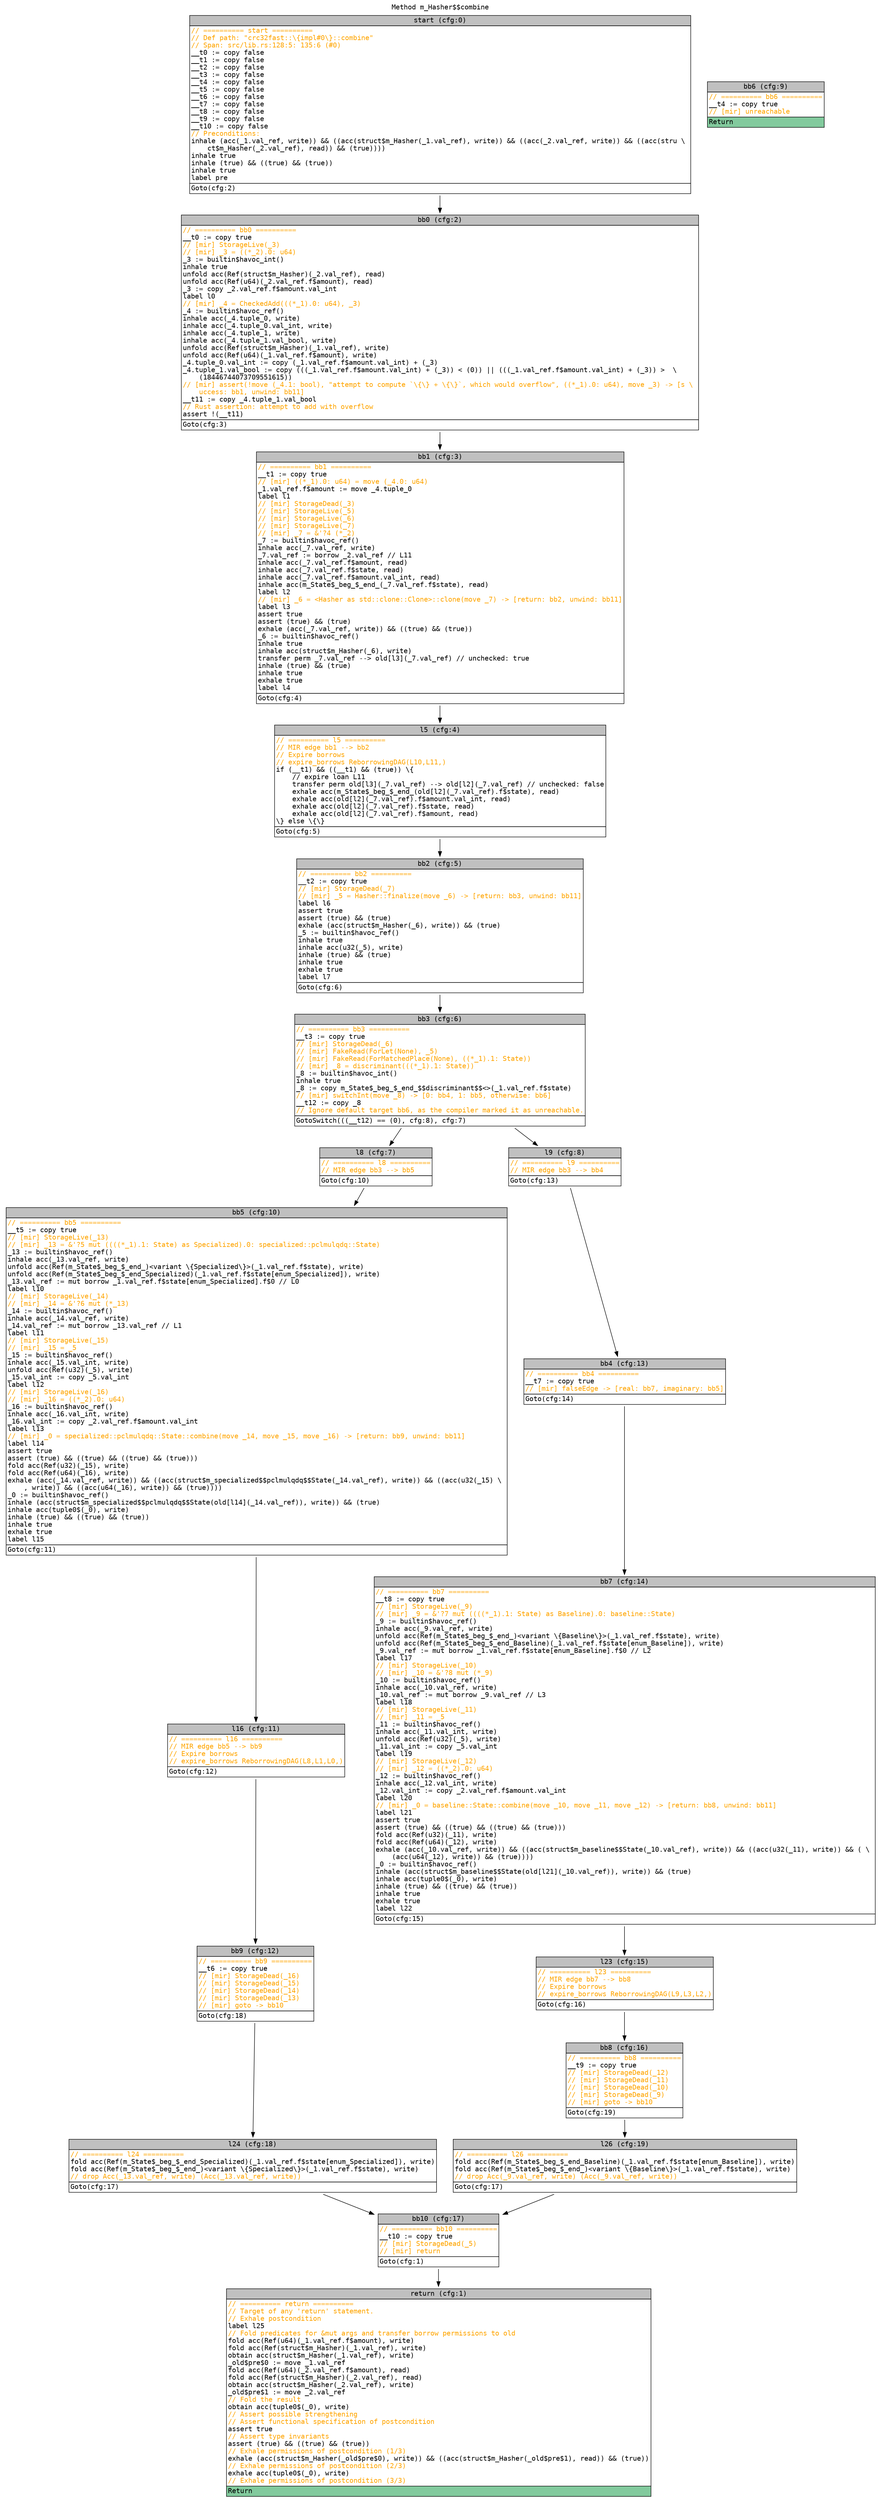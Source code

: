 digraph CFG {
graph [fontname=monospace];
node [fontname=monospace];
edge [fontname=monospace];
labelloc="t";
label="Method m_Hasher$$combine";
"block_start" [shape=none,label=<<table border="0" cellborder="1" cellspacing="0"><tr><td bgcolor="gray" align="center">start (cfg:0)</td></tr><tr><td align="left" balign="left"><font color="orange">// ========== start ==========</font><br/><font color="orange">// Def path: "crc32fast::\{impl#0\}::combine"</font><br/><font color="orange">// Span: src/lib.rs:128:5: 135:6 (#0)</font><br/>__t0 := copy false<br/>__t1 := copy false<br/>__t2 := copy false<br/>__t3 := copy false<br/>__t4 := copy false<br/>__t5 := copy false<br/>__t6 := copy false<br/>__t7 := copy false<br/>__t8 := copy false<br/>__t9 := copy false<br/>__t10 := copy false<br/><font color="orange">// Preconditions:</font><br/>inhale (acc(_1.val_ref, write)) &amp;&amp; ((acc(struct$m_Hasher(_1.val_ref), write)) &amp;&amp; ((acc(_2.val_ref, write)) &amp;&amp; ((acc(stru \ <br/>    ct$m_Hasher(_2.val_ref), read)) &amp;&amp; (true))))<br/>inhale true<br/>inhale (true) &amp;&amp; ((true) &amp;&amp; (true))<br/>inhale true<br/>label pre</td></tr><tr><td align="left">Goto(cfg:2)<br/></td></tr></table>>];
"block_return" [shape=none,label=<<table border="0" cellborder="1" cellspacing="0"><tr><td bgcolor="gray" align="center">return (cfg:1)</td></tr><tr><td align="left" balign="left"><font color="orange">// ========== return ==========</font><br/><font color="orange">// Target of any 'return' statement.</font><br/><font color="orange">// Exhale postcondition</font><br/>label l25<br/><font color="orange">// Fold predicates for &amp;mut args and transfer borrow permissions to old</font><br/>fold acc(Ref(u64)(_1.val_ref.f$amount), write)<br/>fold acc(Ref(struct$m_Hasher)(_1.val_ref), write)<br/>obtain acc(struct$m_Hasher(_1.val_ref), write)<br/>_old$pre$0 := move _1.val_ref<br/>fold acc(Ref(u64)(_2.val_ref.f$amount), read)<br/>fold acc(Ref(struct$m_Hasher)(_2.val_ref), read)<br/>obtain acc(struct$m_Hasher(_2.val_ref), write)<br/>_old$pre$1 := move _2.val_ref<br/><font color="orange">// Fold the result</font><br/>obtain acc(tuple0$(_0), write)<br/><font color="orange">// Assert possible strengthening</font><br/><font color="orange">// Assert functional specification of postcondition</font><br/>assert true<br/><font color="orange">// Assert type invariants</font><br/>assert (true) &amp;&amp; ((true) &amp;&amp; (true))<br/><font color="orange">// Exhale permissions of postcondition (1/3)</font><br/>exhale (acc(struct$m_Hasher(_old$pre$0), write)) &amp;&amp; ((acc(struct$m_Hasher(_old$pre$1), read)) &amp;&amp; (true))<br/><font color="orange">// Exhale permissions of postcondition (2/3)</font><br/>exhale acc(tuple0$(_0), write)<br/><font color="orange">// Exhale permissions of postcondition (3/3)</font></td></tr><tr><td align="left" bgcolor="#82CA9D">Return<br/></td></tr></table>>];
"block_bb0" [shape=none,label=<<table border="0" cellborder="1" cellspacing="0"><tr><td bgcolor="gray" align="center">bb0 (cfg:2)</td></tr><tr><td align="left" balign="left"><font color="orange">// ========== bb0 ==========</font><br/>__t0 := copy true<br/><font color="orange">// [mir] StorageLive(_3)</font><br/><font color="orange">// [mir] _3 = ((*_2).0: u64)</font><br/>_3 := builtin$havoc_int()<br/>inhale true<br/>unfold acc(Ref(struct$m_Hasher)(_2.val_ref), read)<br/>unfold acc(Ref(u64)(_2.val_ref.f$amount), read)<br/>_3 := copy _2.val_ref.f$amount.val_int<br/>label l0<br/><font color="orange">// [mir] _4 = CheckedAdd(((*_1).0: u64), _3)</font><br/>_4 := builtin$havoc_ref()<br/>inhale acc(_4.tuple_0, write)<br/>inhale acc(_4.tuple_0.val_int, write)<br/>inhale acc(_4.tuple_1, write)<br/>inhale acc(_4.tuple_1.val_bool, write)<br/>unfold acc(Ref(struct$m_Hasher)(_1.val_ref), write)<br/>unfold acc(Ref(u64)(_1.val_ref.f$amount), write)<br/>_4.tuple_0.val_int := copy (_1.val_ref.f$amount.val_int) + (_3)<br/>_4.tuple_1.val_bool := copy (((_1.val_ref.f$amount.val_int) + (_3)) &lt; (0)) &#124;&#124; (((_1.val_ref.f$amount.val_int) + (_3)) &gt;  \ <br/>    (18446744073709551615))<br/><font color="orange">// [mir] assert(!move (_4.1: bool), "attempt to compute `\{\} + \{\}`, which would overflow", ((*_1).0: u64), move _3) -&gt; [s \ <br/>    uccess: bb1, unwind: bb11]</font><br/>__t11 := copy _4.tuple_1.val_bool<br/><font color="orange">// Rust assertion: attempt to add with overflow</font><br/>assert !(__t11)</td></tr><tr><td align="left">Goto(cfg:3)<br/></td></tr></table>>];
"block_bb1" [shape=none,label=<<table border="0" cellborder="1" cellspacing="0"><tr><td bgcolor="gray" align="center">bb1 (cfg:3)</td></tr><tr><td align="left" balign="left"><font color="orange">// ========== bb1 ==========</font><br/>__t1 := copy true<br/><font color="orange">// [mir] ((*_1).0: u64) = move (_4.0: u64)</font><br/>_1.val_ref.f$amount := move _4.tuple_0<br/>label l1<br/><font color="orange">// [mir] StorageDead(_3)</font><br/><font color="orange">// [mir] StorageLive(_5)</font><br/><font color="orange">// [mir] StorageLive(_6)</font><br/><font color="orange">// [mir] StorageLive(_7)</font><br/><font color="orange">// [mir] _7 = &amp;'?4 (*_2)</font><br/>_7 := builtin$havoc_ref()<br/>inhale acc(_7.val_ref, write)<br/>_7.val_ref := borrow _2.val_ref // L11<br/>inhale acc(_7.val_ref.f$amount, read)<br/>inhale acc(_7.val_ref.f$state, read)<br/>inhale acc(_7.val_ref.f$amount.val_int, read)<br/>inhale acc(m_State$_beg_$_end_(_7.val_ref.f$state), read)<br/>label l2<br/><font color="orange">// [mir] _6 = &lt;Hasher as std::clone::Clone&gt;::clone(move _7) -&gt; [return: bb2, unwind: bb11]</font><br/>label l3<br/>assert true<br/>assert (true) &amp;&amp; (true)<br/>exhale (acc(_7.val_ref, write)) &amp;&amp; ((true) &amp;&amp; (true))<br/>_6 := builtin$havoc_ref()<br/>inhale true<br/>inhale acc(struct$m_Hasher(_6), write)<br/>transfer perm _7.val_ref --&gt; old[l3](_7.val_ref) // unchecked: true<br/>inhale (true) &amp;&amp; (true)<br/>inhale true<br/>exhale true<br/>label l4</td></tr><tr><td align="left">Goto(cfg:4)<br/></td></tr></table>>];
"block_l5" [shape=none,label=<<table border="0" cellborder="1" cellspacing="0"><tr><td bgcolor="gray" align="center">l5 (cfg:4)</td></tr><tr><td align="left" balign="left"><font color="orange">// ========== l5 ==========</font><br/><font color="orange">// MIR edge bb1 --&gt; bb2</font><br/><font color="orange">// Expire borrows</font><br/><font color="orange">// expire_borrows ReborrowingDAG(L10,L11,)</font><br/>if (__t1) &amp;&amp; ((__t1) &amp;&amp; (true)) \{<br/>    // expire loan L11<br/>    transfer perm old[l3](_7.val_ref) --&gt; old[l2](_7.val_ref) // unchecked: false<br/>    exhale acc(m_State$_beg_$_end_(old[l2](_7.val_ref).f$state), read)<br/>    exhale acc(old[l2](_7.val_ref).f$amount.val_int, read)<br/>    exhale acc(old[l2](_7.val_ref).f$state, read)<br/>    exhale acc(old[l2](_7.val_ref).f$amount, read)<br/>\} else \{\}</td></tr><tr><td align="left">Goto(cfg:5)<br/></td></tr></table>>];
"block_bb2" [shape=none,label=<<table border="0" cellborder="1" cellspacing="0"><tr><td bgcolor="gray" align="center">bb2 (cfg:5)</td></tr><tr><td align="left" balign="left"><font color="orange">// ========== bb2 ==========</font><br/>__t2 := copy true<br/><font color="orange">// [mir] StorageDead(_7)</font><br/><font color="orange">// [mir] _5 = Hasher::finalize(move _6) -&gt; [return: bb3, unwind: bb11]</font><br/>label l6<br/>assert true<br/>assert (true) &amp;&amp; (true)<br/>exhale (acc(struct$m_Hasher(_6), write)) &amp;&amp; (true)<br/>_5 := builtin$havoc_ref()<br/>inhale true<br/>inhale acc(u32(_5), write)<br/>inhale (true) &amp;&amp; (true)<br/>inhale true<br/>exhale true<br/>label l7</td></tr><tr><td align="left">Goto(cfg:6)<br/></td></tr></table>>];
"block_bb3" [shape=none,label=<<table border="0" cellborder="1" cellspacing="0"><tr><td bgcolor="gray" align="center">bb3 (cfg:6)</td></tr><tr><td align="left" balign="left"><font color="orange">// ========== bb3 ==========</font><br/>__t3 := copy true<br/><font color="orange">// [mir] StorageDead(_6)</font><br/><font color="orange">// [mir] FakeRead(ForLet(None), _5)</font><br/><font color="orange">// [mir] FakeRead(ForMatchedPlace(None), ((*_1).1: State))</font><br/><font color="orange">// [mir] _8 = discriminant(((*_1).1: State))</font><br/>_8 := builtin$havoc_int()<br/>inhale true<br/>_8 := copy m_State$_beg_$_end_$$discriminant$$&lt;&gt;(_1.val_ref.f$state)<br/><font color="orange">// [mir] switchInt(move _8) -&gt; [0: bb4, 1: bb5, otherwise: bb6]</font><br/>__t12 := copy _8<br/><font color="orange">// Ignore default target bb6, as the compiler marked it as unreachable.</font></td></tr><tr><td align="left">GotoSwitch(((__t12) == (0), cfg:8), cfg:7)<br/></td></tr></table>>];
"block_l8" [shape=none,label=<<table border="0" cellborder="1" cellspacing="0"><tr><td bgcolor="gray" align="center">l8 (cfg:7)</td></tr><tr><td align="left" balign="left"><font color="orange">// ========== l8 ==========</font><br/><font color="orange">// MIR edge bb3 --&gt; bb5</font></td></tr><tr><td align="left">Goto(cfg:10)<br/></td></tr></table>>];
"block_l9" [shape=none,label=<<table border="0" cellborder="1" cellspacing="0"><tr><td bgcolor="gray" align="center">l9 (cfg:8)</td></tr><tr><td align="left" balign="left"><font color="orange">// ========== l9 ==========</font><br/><font color="orange">// MIR edge bb3 --&gt; bb4</font></td></tr><tr><td align="left">Goto(cfg:13)<br/></td></tr></table>>];
"block_bb6" [shape=none,label=<<table border="0" cellborder="1" cellspacing="0"><tr><td bgcolor="gray" align="center">bb6 (cfg:9)</td></tr><tr><td align="left" balign="left"><font color="orange">// ========== bb6 ==========</font><br/>__t4 := copy true<br/><font color="orange">// [mir] unreachable</font></td></tr><tr><td align="left" bgcolor="#82CA9D">Return<br/></td></tr></table>>];
"block_bb5" [shape=none,label=<<table border="0" cellborder="1" cellspacing="0"><tr><td bgcolor="gray" align="center">bb5 (cfg:10)</td></tr><tr><td align="left" balign="left"><font color="orange">// ========== bb5 ==========</font><br/>__t5 := copy true<br/><font color="orange">// [mir] StorageLive(_13)</font><br/><font color="orange">// [mir] _13 = &amp;'?5 mut ((((*_1).1: State) as Specialized).0: specialized::pclmulqdq::State)</font><br/>_13 := builtin$havoc_ref()<br/>inhale acc(_13.val_ref, write)<br/>unfold acc(Ref(m_State$_beg_$_end_)&lt;variant \{Specialized\}&gt;(_1.val_ref.f$state), write)<br/>unfold acc(Ref(m_State$_beg_$_end_Specialized)(_1.val_ref.f$state[enum_Specialized]), write)<br/>_13.val_ref := mut borrow _1.val_ref.f$state[enum_Specialized].f$0 // L0<br/>label l10<br/><font color="orange">// [mir] StorageLive(_14)</font><br/><font color="orange">// [mir] _14 = &amp;'?6 mut (*_13)</font><br/>_14 := builtin$havoc_ref()<br/>inhale acc(_14.val_ref, write)<br/>_14.val_ref := mut borrow _13.val_ref // L1<br/>label l11<br/><font color="orange">// [mir] StorageLive(_15)</font><br/><font color="orange">// [mir] _15 = _5</font><br/>_15 := builtin$havoc_ref()<br/>inhale acc(_15.val_int, write)<br/>unfold acc(Ref(u32)(_5), write)<br/>_15.val_int := copy _5.val_int<br/>label l12<br/><font color="orange">// [mir] StorageLive(_16)</font><br/><font color="orange">// [mir] _16 = ((*_2).0: u64)</font><br/>_16 := builtin$havoc_ref()<br/>inhale acc(_16.val_int, write)<br/>_16.val_int := copy _2.val_ref.f$amount.val_int<br/>label l13<br/><font color="orange">// [mir] _0 = specialized::pclmulqdq::State::combine(move _14, move _15, move _16) -&gt; [return: bb9, unwind: bb11]</font><br/>label l14<br/>assert true<br/>assert (true) &amp;&amp; ((true) &amp;&amp; ((true) &amp;&amp; (true)))<br/>fold acc(Ref(u32)(_15), write)<br/>fold acc(Ref(u64)(_16), write)<br/>exhale (acc(_14.val_ref, write)) &amp;&amp; ((acc(struct$m_specialized$$pclmulqdq$$State(_14.val_ref), write)) &amp;&amp; ((acc(u32(_15) \ <br/>    , write)) &amp;&amp; ((acc(u64(_16), write)) &amp;&amp; (true))))<br/>_0 := builtin$havoc_ref()<br/>inhale (acc(struct$m_specialized$$pclmulqdq$$State(old[l14](_14.val_ref)), write)) &amp;&amp; (true)<br/>inhale acc(tuple0$(_0), write)<br/>inhale (true) &amp;&amp; ((true) &amp;&amp; (true))<br/>inhale true<br/>exhale true<br/>label l15</td></tr><tr><td align="left">Goto(cfg:11)<br/></td></tr></table>>];
"block_l16" [shape=none,label=<<table border="0" cellborder="1" cellspacing="0"><tr><td bgcolor="gray" align="center">l16 (cfg:11)</td></tr><tr><td align="left" balign="left"><font color="orange">// ========== l16 ==========</font><br/><font color="orange">// MIR edge bb5 --&gt; bb9</font><br/><font color="orange">// Expire borrows</font><br/><font color="orange">// expire_borrows ReborrowingDAG(L8,L1,L0,)</font></td></tr><tr><td align="left">Goto(cfg:12)<br/></td></tr></table>>];
"block_bb9" [shape=none,label=<<table border="0" cellborder="1" cellspacing="0"><tr><td bgcolor="gray" align="center">bb9 (cfg:12)</td></tr><tr><td align="left" balign="left"><font color="orange">// ========== bb9 ==========</font><br/>__t6 := copy true<br/><font color="orange">// [mir] StorageDead(_16)</font><br/><font color="orange">// [mir] StorageDead(_15)</font><br/><font color="orange">// [mir] StorageDead(_14)</font><br/><font color="orange">// [mir] StorageDead(_13)</font><br/><font color="orange">// [mir] goto -&gt; bb10</font></td></tr><tr><td align="left">Goto(cfg:18)<br/></td></tr></table>>];
"block_bb4" [shape=none,label=<<table border="0" cellborder="1" cellspacing="0"><tr><td bgcolor="gray" align="center">bb4 (cfg:13)</td></tr><tr><td align="left" balign="left"><font color="orange">// ========== bb4 ==========</font><br/>__t7 := copy true<br/><font color="orange">// [mir] falseEdge -&gt; [real: bb7, imaginary: bb5]</font></td></tr><tr><td align="left">Goto(cfg:14)<br/></td></tr></table>>];
"block_bb7" [shape=none,label=<<table border="0" cellborder="1" cellspacing="0"><tr><td bgcolor="gray" align="center">bb7 (cfg:14)</td></tr><tr><td align="left" balign="left"><font color="orange">// ========== bb7 ==========</font><br/>__t8 := copy true<br/><font color="orange">// [mir] StorageLive(_9)</font><br/><font color="orange">// [mir] _9 = &amp;'?7 mut ((((*_1).1: State) as Baseline).0: baseline::State)</font><br/>_9 := builtin$havoc_ref()<br/>inhale acc(_9.val_ref, write)<br/>unfold acc(Ref(m_State$_beg_$_end_)&lt;variant \{Baseline\}&gt;(_1.val_ref.f$state), write)<br/>unfold acc(Ref(m_State$_beg_$_end_Baseline)(_1.val_ref.f$state[enum_Baseline]), write)<br/>_9.val_ref := mut borrow _1.val_ref.f$state[enum_Baseline].f$0 // L2<br/>label l17<br/><font color="orange">// [mir] StorageLive(_10)</font><br/><font color="orange">// [mir] _10 = &amp;'?8 mut (*_9)</font><br/>_10 := builtin$havoc_ref()<br/>inhale acc(_10.val_ref, write)<br/>_10.val_ref := mut borrow _9.val_ref // L3<br/>label l18<br/><font color="orange">// [mir] StorageLive(_11)</font><br/><font color="orange">// [mir] _11 = _5</font><br/>_11 := builtin$havoc_ref()<br/>inhale acc(_11.val_int, write)<br/>unfold acc(Ref(u32)(_5), write)<br/>_11.val_int := copy _5.val_int<br/>label l19<br/><font color="orange">// [mir] StorageLive(_12)</font><br/><font color="orange">// [mir] _12 = ((*_2).0: u64)</font><br/>_12 := builtin$havoc_ref()<br/>inhale acc(_12.val_int, write)<br/>_12.val_int := copy _2.val_ref.f$amount.val_int<br/>label l20<br/><font color="orange">// [mir] _0 = baseline::State::combine(move _10, move _11, move _12) -&gt; [return: bb8, unwind: bb11]</font><br/>label l21<br/>assert true<br/>assert (true) &amp;&amp; ((true) &amp;&amp; ((true) &amp;&amp; (true)))<br/>fold acc(Ref(u32)(_11), write)<br/>fold acc(Ref(u64)(_12), write)<br/>exhale (acc(_10.val_ref, write)) &amp;&amp; ((acc(struct$m_baseline$$State(_10.val_ref), write)) &amp;&amp; ((acc(u32(_11), write)) &amp;&amp; ( \ <br/>    (acc(u64(_12), write)) &amp;&amp; (true))))<br/>_0 := builtin$havoc_ref()<br/>inhale (acc(struct$m_baseline$$State(old[l21](_10.val_ref)), write)) &amp;&amp; (true)<br/>inhale acc(tuple0$(_0), write)<br/>inhale (true) &amp;&amp; ((true) &amp;&amp; (true))<br/>inhale true<br/>exhale true<br/>label l22</td></tr><tr><td align="left">Goto(cfg:15)<br/></td></tr></table>>];
"block_l23" [shape=none,label=<<table border="0" cellborder="1" cellspacing="0"><tr><td bgcolor="gray" align="center">l23 (cfg:15)</td></tr><tr><td align="left" balign="left"><font color="orange">// ========== l23 ==========</font><br/><font color="orange">// MIR edge bb7 --&gt; bb8</font><br/><font color="orange">// Expire borrows</font><br/><font color="orange">// expire_borrows ReborrowingDAG(L9,L3,L2,)</font></td></tr><tr><td align="left">Goto(cfg:16)<br/></td></tr></table>>];
"block_bb8" [shape=none,label=<<table border="0" cellborder="1" cellspacing="0"><tr><td bgcolor="gray" align="center">bb8 (cfg:16)</td></tr><tr><td align="left" balign="left"><font color="orange">// ========== bb8 ==========</font><br/>__t9 := copy true<br/><font color="orange">// [mir] StorageDead(_12)</font><br/><font color="orange">// [mir] StorageDead(_11)</font><br/><font color="orange">// [mir] StorageDead(_10)</font><br/><font color="orange">// [mir] StorageDead(_9)</font><br/><font color="orange">// [mir] goto -&gt; bb10</font></td></tr><tr><td align="left">Goto(cfg:19)<br/></td></tr></table>>];
"block_bb10" [shape=none,label=<<table border="0" cellborder="1" cellspacing="0"><tr><td bgcolor="gray" align="center">bb10 (cfg:17)</td></tr><tr><td align="left" balign="left"><font color="orange">// ========== bb10 ==========</font><br/>__t10 := copy true<br/><font color="orange">// [mir] StorageDead(_5)</font><br/><font color="orange">// [mir] return</font></td></tr><tr><td align="left">Goto(cfg:1)<br/></td></tr></table>>];
"block_l24" [shape=none,label=<<table border="0" cellborder="1" cellspacing="0"><tr><td bgcolor="gray" align="center">l24 (cfg:18)</td></tr><tr><td align="left" balign="left"><font color="orange">// ========== l24 ==========</font><br/>fold acc(Ref(m_State$_beg_$_end_Specialized)(_1.val_ref.f$state[enum_Specialized]), write)<br/>fold acc(Ref(m_State$_beg_$_end_)&lt;variant \{Specialized\}&gt;(_1.val_ref.f$state), write)<br/><font color="orange">// drop Acc(_13.val_ref, write) (Acc(_13.val_ref, write))</font></td></tr><tr><td align="left">Goto(cfg:17)<br/></td></tr></table>>];
"block_l26" [shape=none,label=<<table border="0" cellborder="1" cellspacing="0"><tr><td bgcolor="gray" align="center">l26 (cfg:19)</td></tr><tr><td align="left" balign="left"><font color="orange">// ========== l26 ==========</font><br/>fold acc(Ref(m_State$_beg_$_end_Baseline)(_1.val_ref.f$state[enum_Baseline]), write)<br/>fold acc(Ref(m_State$_beg_$_end_)&lt;variant \{Baseline\}&gt;(_1.val_ref.f$state), write)<br/><font color="orange">// drop Acc(_9.val_ref, write) (Acc(_9.val_ref, write))</font></td></tr><tr><td align="left">Goto(cfg:17)<br/></td></tr></table>>];
"block_start" -> "block_bb0";
"block_bb0" -> "block_bb1";
"block_bb1" -> "block_l5";
"block_l5" -> "block_bb2";
"block_bb2" -> "block_bb3";
"block_bb3" -> "block_l9";
"block_bb3" -> "block_l8";
"block_l8" -> "block_bb5";
"block_l9" -> "block_bb4";
"block_bb5" -> "block_l16";
"block_l16" -> "block_bb9";
"block_bb9" -> "block_l24";
"block_bb4" -> "block_bb7";
"block_bb7" -> "block_l23";
"block_l23" -> "block_bb8";
"block_bb8" -> "block_l26";
"block_bb10" -> "block_return";
"block_l24" -> "block_bb10";
"block_l26" -> "block_bb10";
}
